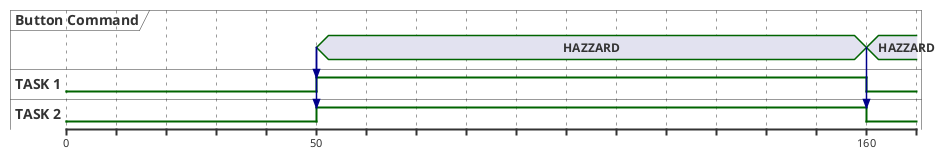 @startuml

concise "Button Command" as button
binary "TASK 1" as t1
binary "TASK 2" as t2

@0
t1 is IDLE
t2 is IDLE

@50
button is "HAZZARD"
button -> t1
button -> t2
t1 is HIGH
t2 is HIGH


@160
button is "HAZZARD"
button -> t2
t1 is LOW
t2 is LOW

@enduml